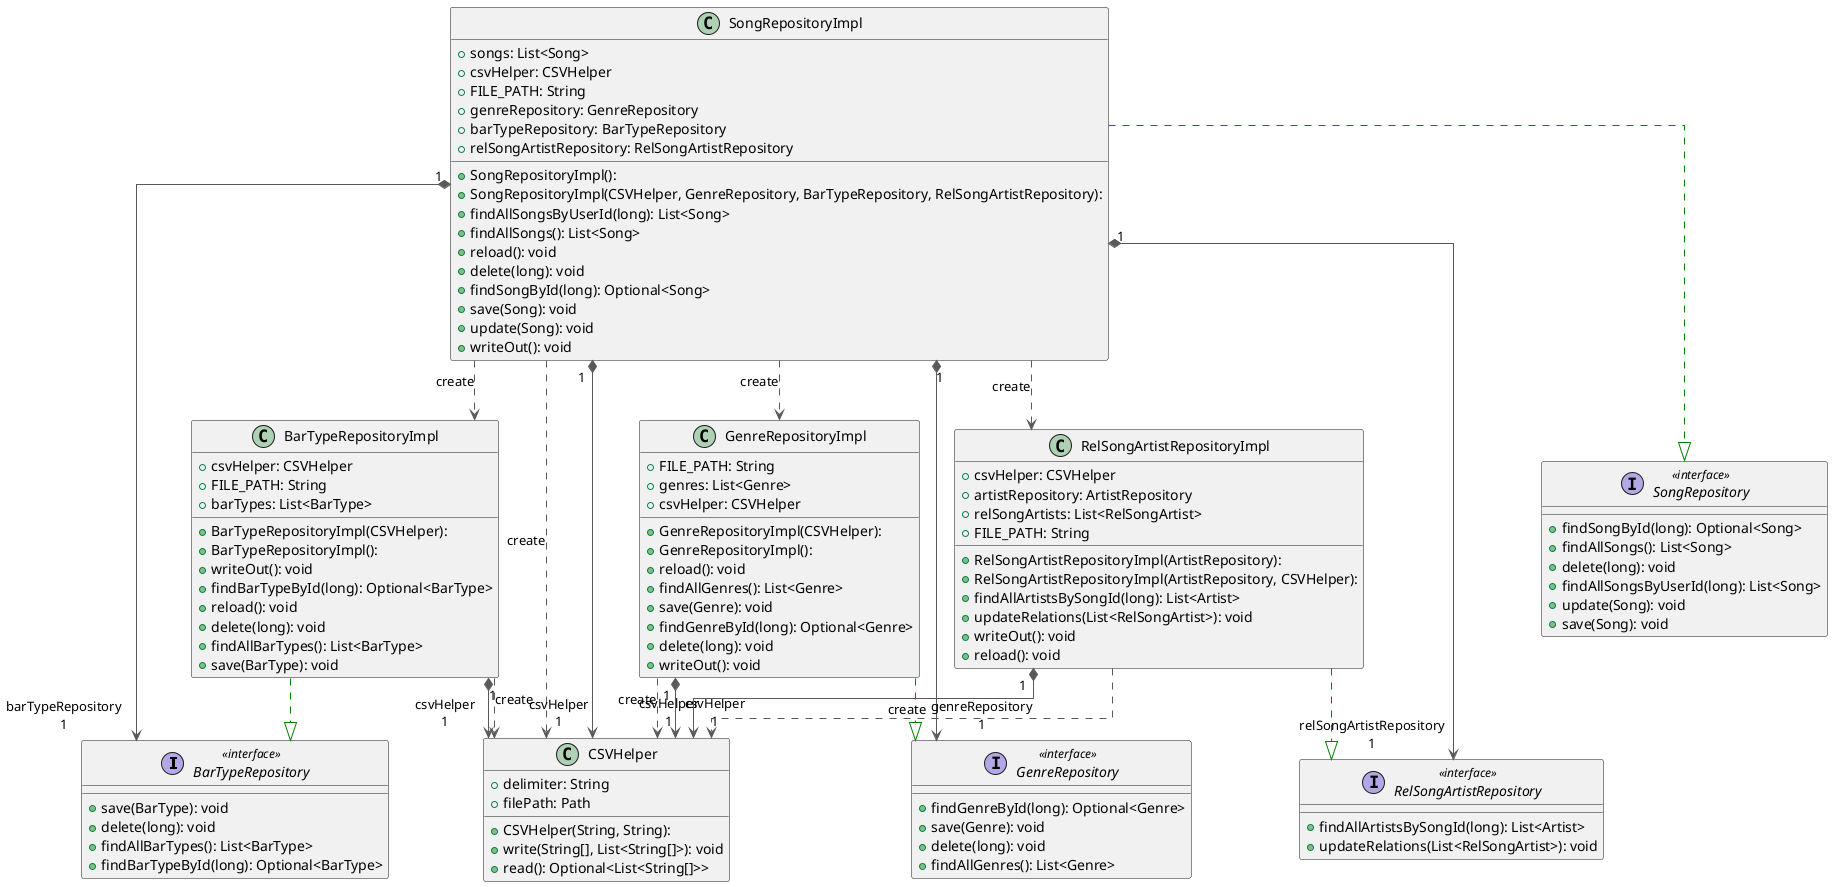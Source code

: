@startuml

top to bottom direction
skinparam linetype ortho

interface BarTypeRepository << interface >> {
  + save(BarType): void
  + delete(long): void
  + findAllBarTypes(): List<BarType>
  + findBarTypeById(long): Optional<BarType>
}
class BarTypeRepositoryImpl {
  + BarTypeRepositoryImpl(CSVHelper): 
  + BarTypeRepositoryImpl(): 
  + csvHelper: CSVHelper
  + FILE_PATH: String
  + barTypes: List<BarType>
  + writeOut(): void
  + findBarTypeById(long): Optional<BarType>
  + reload(): void
  + delete(long): void
  + findAllBarTypes(): List<BarType>
  + save(BarType): void
}
class CSVHelper {
  + CSVHelper(String, String): 
  + delimiter: String
  + filePath: Path
  + write(String[], List<String[]>): void
  + read(): Optional<List<String[]>>
}
interface GenreRepository << interface >> {
  + findGenreById(long): Optional<Genre>
  + save(Genre): void
  + delete(long): void
  + findAllGenres(): List<Genre>
}
class GenreRepositoryImpl {
  + GenreRepositoryImpl(CSVHelper): 
  + GenreRepositoryImpl(): 
  + FILE_PATH: String
  + genres: List<Genre>
  + csvHelper: CSVHelper
  + reload(): void
  + findAllGenres(): List<Genre>
  + save(Genre): void
  + findGenreById(long): Optional<Genre>
  + delete(long): void
  + writeOut(): void
}
interface RelSongArtistRepository << interface >> {
  + findAllArtistsBySongId(long): List<Artist>
  + updateRelations(List<RelSongArtist>): void
}
class RelSongArtistRepositoryImpl {
  + RelSongArtistRepositoryImpl(ArtistRepository): 
  + RelSongArtistRepositoryImpl(ArtistRepository, CSVHelper): 
  + csvHelper: CSVHelper
  + artistRepository: ArtistRepository
  + relSongArtists: List<RelSongArtist>
  + FILE_PATH: String
  + findAllArtistsBySongId(long): List<Artist>
  + updateRelations(List<RelSongArtist>): void
  + writeOut(): void
  + reload(): void
}
interface SongRepository << interface >> {
  + findSongById(long): Optional<Song>
  + findAllSongs(): List<Song>
  + delete(long): void
  + findAllSongsByUserId(long): List<Song>
  + update(Song): void
  + save(Song): void
}
class SongRepositoryImpl {
  + SongRepositoryImpl(): 
  + SongRepositoryImpl(CSVHelper, GenreRepository, BarTypeRepository, RelSongArtistRepository): 
  + songs: List<Song>
  + csvHelper: CSVHelper
  + FILE_PATH: String
  + genreRepository: GenreRepository
  + barTypeRepository: BarTypeRepository
  + relSongArtistRepository: RelSongArtistRepository
  + findAllSongsByUserId(long): List<Song>
  + findAllSongs(): List<Song>
  + reload(): void
  + delete(long): void
  + findSongById(long): Optional<Song>
  + save(Song): void
  + update(Song): void
  + writeOut(): void
}

BarTypeRepositoryImpl        -[#008200,dashed]-^  BarTypeRepository           
BarTypeRepositoryImpl       "1" *-[#595959,plain]-> "csvHelper\n1" CSVHelper                   
BarTypeRepositoryImpl        -[#595959,dashed]->  CSVHelper                   : "«create»"
GenreRepositoryImpl          -[#595959,dashed]->  CSVHelper                   : "«create»"
GenreRepositoryImpl         "1" *-[#595959,plain]-> "csvHelper\n1" CSVHelper                   
GenreRepositoryImpl          -[#008200,dashed]-^  GenreRepository             
RelSongArtistRepositoryImpl "1" *-[#595959,plain]-> "csvHelper\n1" CSVHelper                   
RelSongArtistRepositoryImpl  -[#595959,dashed]->  CSVHelper                   : "«create»"
RelSongArtistRepositoryImpl  -[#008200,dashed]-^  RelSongArtistRepository     
SongRepositoryImpl          "1" *-[#595959,plain]-> "barTypeRepository\n1" BarTypeRepository           
SongRepositoryImpl           -[#595959,dashed]->  BarTypeRepositoryImpl       : "«create»"
SongRepositoryImpl           -[#595959,dashed]->  CSVHelper                   : "«create»"
SongRepositoryImpl          "1" *-[#595959,plain]-> "csvHelper\n1" CSVHelper                   
SongRepositoryImpl          "1" *-[#595959,plain]-> "genreRepository\n1" GenreRepository             
SongRepositoryImpl           -[#595959,dashed]->  GenreRepositoryImpl         : "«create»"
SongRepositoryImpl          "1" *-[#595959,plain]-> "relSongArtistRepository\n1" RelSongArtistRepository     
SongRepositoryImpl           -[#595959,dashed]->  RelSongArtistRepositoryImpl : "«create»"
SongRepositoryImpl           -[#008200,dashed]-^  SongRepository              
@enduml
